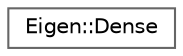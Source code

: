 digraph "类继承关系图"
{
 // LATEX_PDF_SIZE
  bgcolor="transparent";
  edge [fontname=Helvetica,fontsize=10,labelfontname=Helvetica,labelfontsize=10];
  node [fontname=Helvetica,fontsize=10,shape=box,height=0.2,width=0.4];
  rankdir="LR";
  Node0 [id="Node000000",label="Eigen::Dense",height=0.2,width=0.4,color="grey40", fillcolor="white", style="filled",URL="$struct_eigen_1_1_dense.html",tooltip=" "];
}

